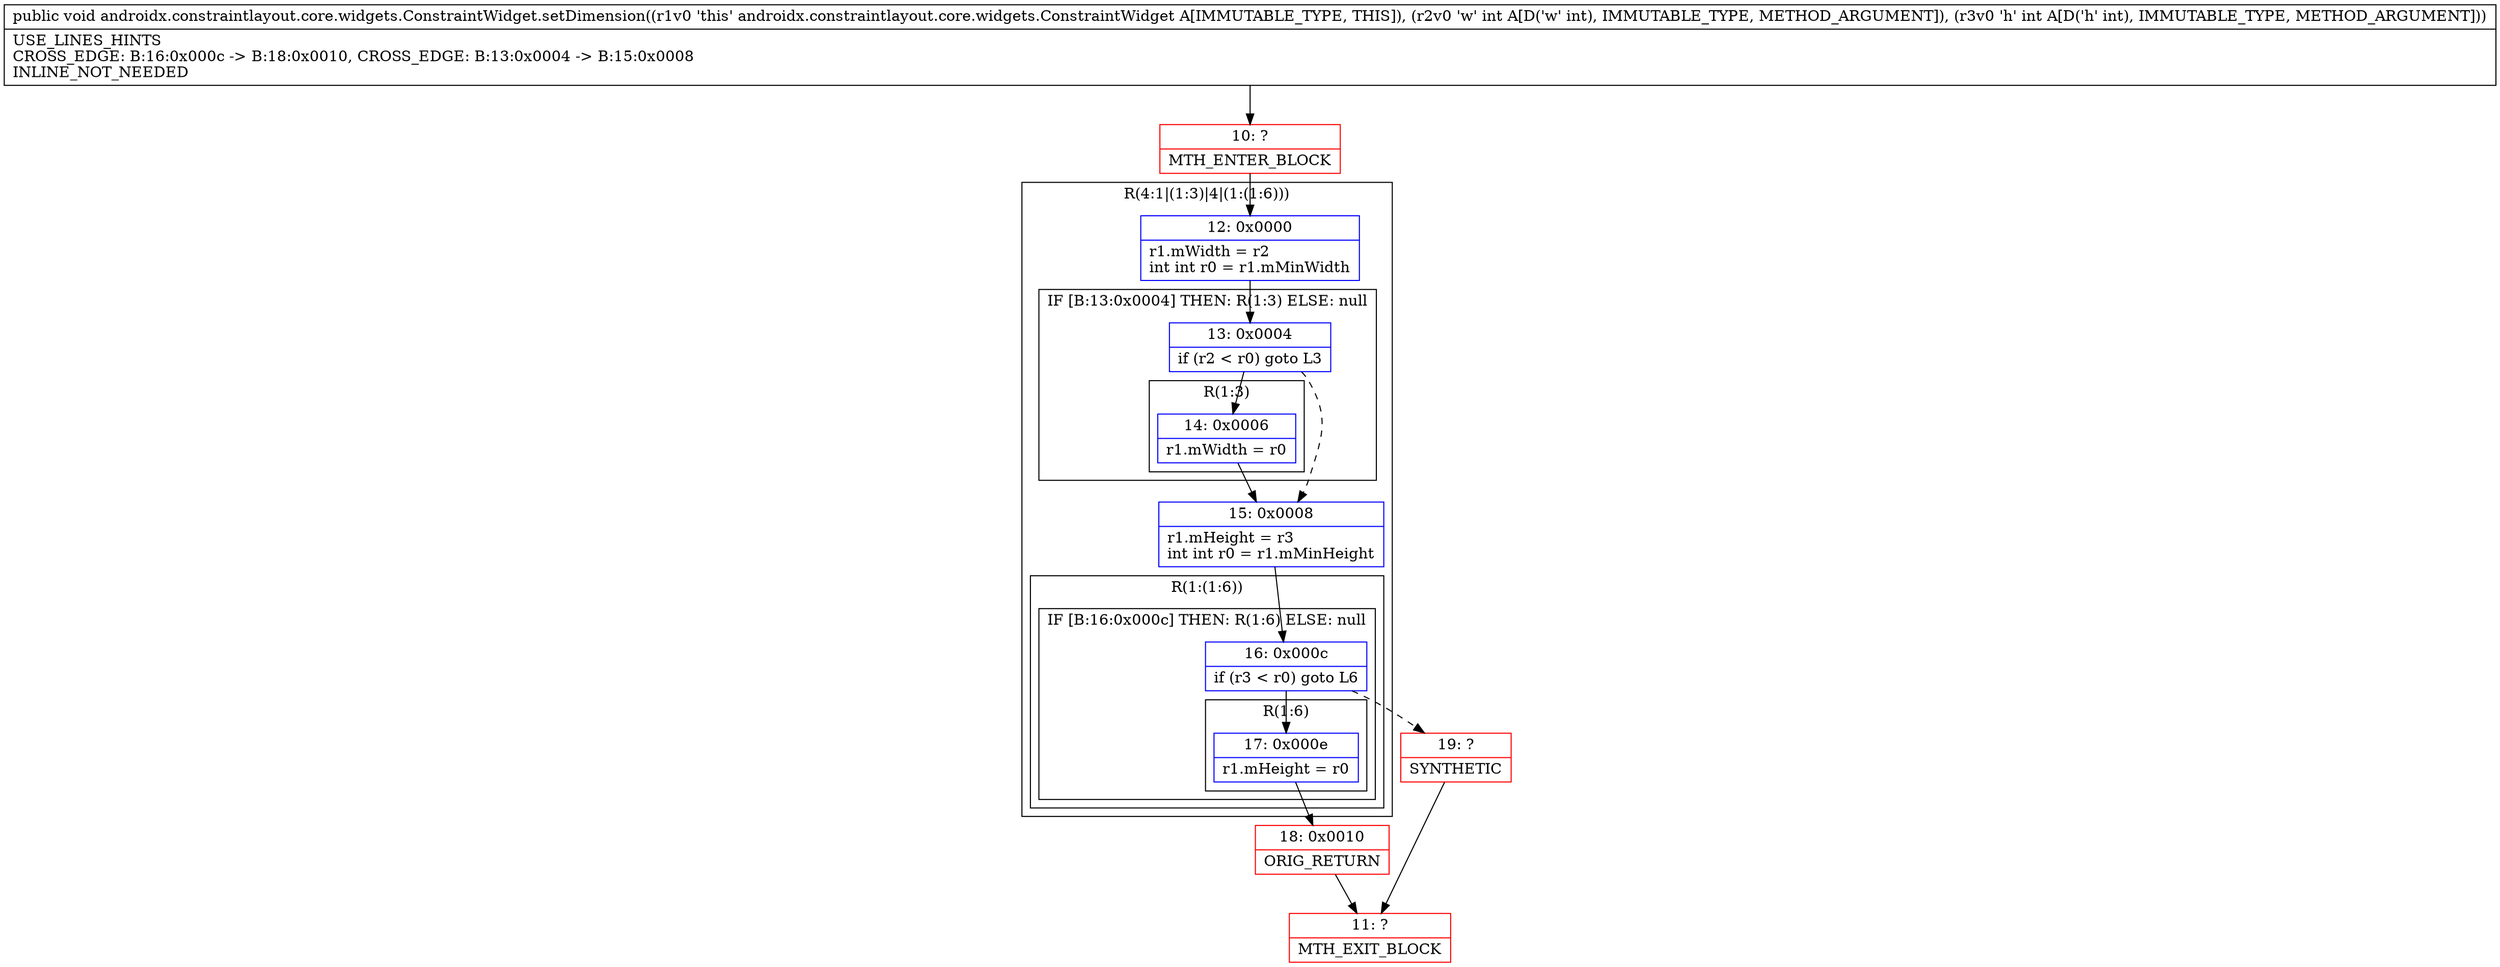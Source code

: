 digraph "CFG forandroidx.constraintlayout.core.widgets.ConstraintWidget.setDimension(II)V" {
subgraph cluster_Region_84691343 {
label = "R(4:1|(1:3)|4|(1:(1:6)))";
node [shape=record,color=blue];
Node_12 [shape=record,label="{12\:\ 0x0000|r1.mWidth = r2\lint int r0 = r1.mMinWidth\l}"];
subgraph cluster_IfRegion_715423534 {
label = "IF [B:13:0x0004] THEN: R(1:3) ELSE: null";
node [shape=record,color=blue];
Node_13 [shape=record,label="{13\:\ 0x0004|if (r2 \< r0) goto L3\l}"];
subgraph cluster_Region_2098113389 {
label = "R(1:3)";
node [shape=record,color=blue];
Node_14 [shape=record,label="{14\:\ 0x0006|r1.mWidth = r0\l}"];
}
}
Node_15 [shape=record,label="{15\:\ 0x0008|r1.mHeight = r3\lint int r0 = r1.mMinHeight\l}"];
subgraph cluster_Region_1759558399 {
label = "R(1:(1:6))";
node [shape=record,color=blue];
subgraph cluster_IfRegion_906326462 {
label = "IF [B:16:0x000c] THEN: R(1:6) ELSE: null";
node [shape=record,color=blue];
Node_16 [shape=record,label="{16\:\ 0x000c|if (r3 \< r0) goto L6\l}"];
subgraph cluster_Region_1361184448 {
label = "R(1:6)";
node [shape=record,color=blue];
Node_17 [shape=record,label="{17\:\ 0x000e|r1.mHeight = r0\l}"];
}
}
}
}
Node_10 [shape=record,color=red,label="{10\:\ ?|MTH_ENTER_BLOCK\l}"];
Node_18 [shape=record,color=red,label="{18\:\ 0x0010|ORIG_RETURN\l}"];
Node_11 [shape=record,color=red,label="{11\:\ ?|MTH_EXIT_BLOCK\l}"];
Node_19 [shape=record,color=red,label="{19\:\ ?|SYNTHETIC\l}"];
MethodNode[shape=record,label="{public void androidx.constraintlayout.core.widgets.ConstraintWidget.setDimension((r1v0 'this' androidx.constraintlayout.core.widgets.ConstraintWidget A[IMMUTABLE_TYPE, THIS]), (r2v0 'w' int A[D('w' int), IMMUTABLE_TYPE, METHOD_ARGUMENT]), (r3v0 'h' int A[D('h' int), IMMUTABLE_TYPE, METHOD_ARGUMENT]))  | USE_LINES_HINTS\lCROSS_EDGE: B:16:0x000c \-\> B:18:0x0010, CROSS_EDGE: B:13:0x0004 \-\> B:15:0x0008\lINLINE_NOT_NEEDED\l}"];
MethodNode -> Node_10;Node_12 -> Node_13;
Node_13 -> Node_14;
Node_13 -> Node_15[style=dashed];
Node_14 -> Node_15;
Node_15 -> Node_16;
Node_16 -> Node_17;
Node_16 -> Node_19[style=dashed];
Node_17 -> Node_18;
Node_10 -> Node_12;
Node_18 -> Node_11;
Node_19 -> Node_11;
}

